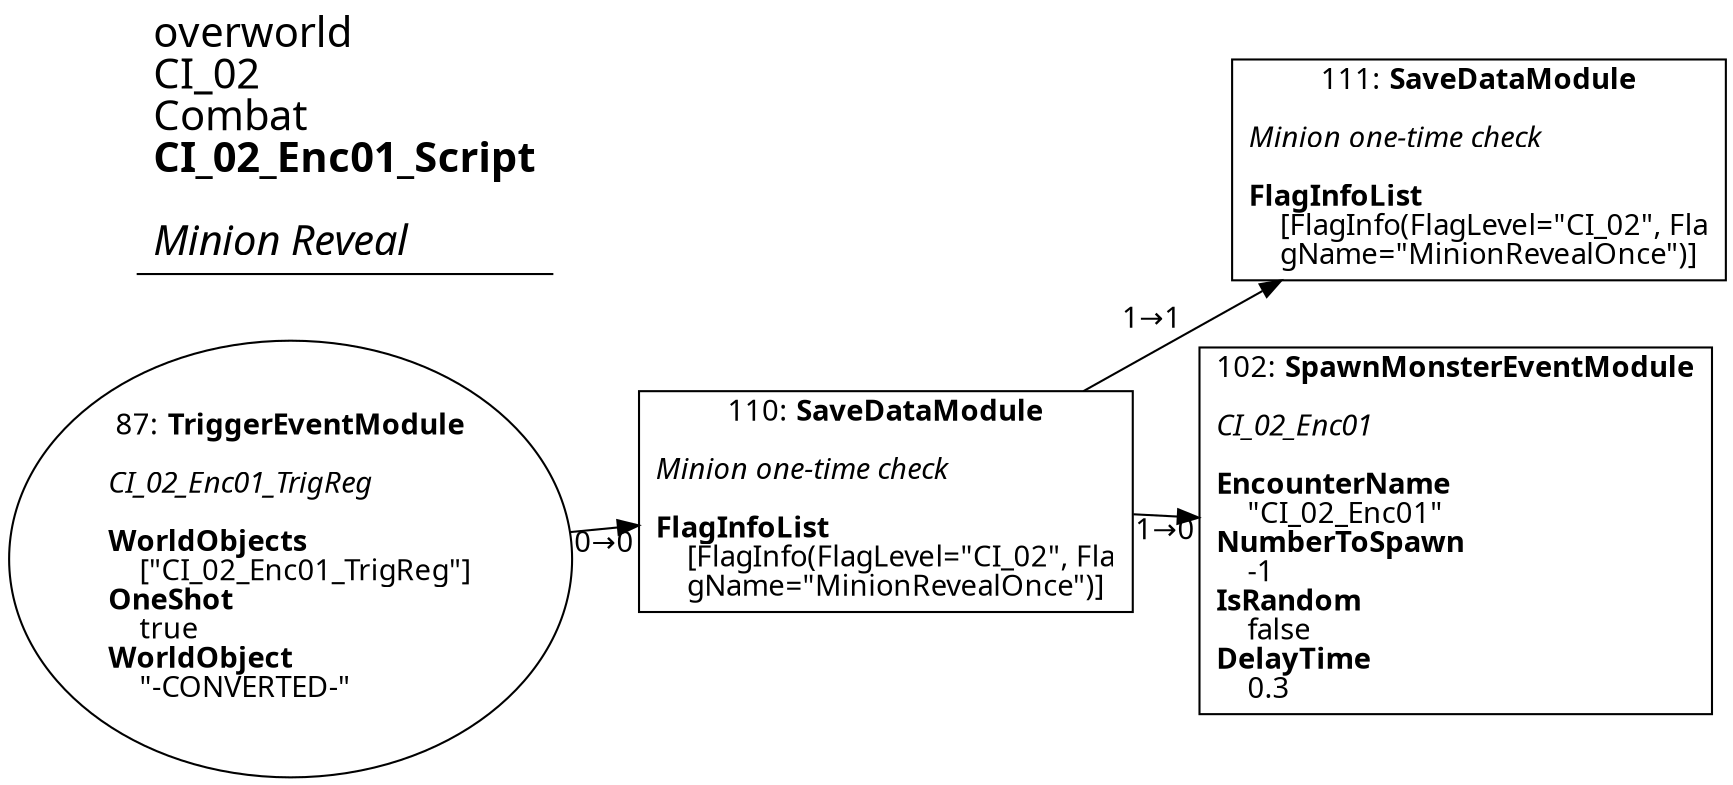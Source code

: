 digraph {
    layout = fdp;
    overlap = prism;
    sep = "+16";
    splines = spline;

    node [ shape = box ];

    graph [ fontname = "Segoe UI" ];
    node [ fontname = "Segoe UI" ];
    edge [ fontname = "Segoe UI" ];

    87 [ label = <87: <b>TriggerEventModule</b><br/><br/><i>CI_02_Enc01_TrigReg<br align="left"/></i><br align="left"/><b>WorldObjects</b><br align="left"/>    [&quot;CI_02_Enc01_TrigReg&quot;]<br align="left"/><b>OneShot</b><br align="left"/>    true<br align="left"/><b>WorldObject</b><br align="left"/>    &quot;-CONVERTED-&quot;<br align="left"/>> ];
    87 [ shape = oval ]
    87 [ pos = "-1.291,2.14!" ];
    87 -> 110 [ label = "0→0" ];

    102 [ label = <102: <b>SpawnMonsterEventModule</b><br/><br/><i>CI_02_Enc01<br align="left"/></i><br align="left"/><b>EncounterName</b><br align="left"/>    &quot;CI_02_Enc01&quot;<br align="left"/><b>NumberToSpawn</b><br align="left"/>    -1<br align="left"/><b>IsRandom</b><br align="left"/>    false<br align="left"/><b>DelayTime</b><br align="left"/>    0.3<br align="left"/>> ];
    102 [ pos = "-0.84800005,2.134!" ];

    110 [ label = <110: <b>SaveDataModule</b><br/><br/><i>Minion one-time check<br align="left"/></i><br align="left"/><b>FlagInfoList</b><br align="left"/>    [FlagInfo(FlagLevel=&quot;CI_02&quot;, Fla<br align="left"/>    gName=&quot;MinionRevealOnce&quot;)]<br align="left"/>> ];
    110 [ pos = "-1.0600001,2.1390002!" ];
    110 -> 111 [ label = "1→1" ];
    110 -> 102 [ label = "1→0" ];

    111 [ label = <111: <b>SaveDataModule</b><br/><br/><i>Minion one-time check<br align="left"/></i><br align="left"/><b>FlagInfoList</b><br align="left"/>    [FlagInfo(FlagLevel=&quot;CI_02&quot;, Fla<br align="left"/>    gName=&quot;MinionRevealOnce&quot;)]<br align="left"/>> ];
    111 [ pos = "-0.841,2.2930002!" ];

    title [ pos = "-1.292,2.2940001!" ];
    title [ shape = underline ];
    title [ label = <<font point-size="20">overworld<br align="left"/>CI_02<br align="left"/>Combat<br align="left"/><b>CI_02_Enc01_Script</b><br align="left"/><br/><i>Minion Reveal</i><br align="left"/></font>> ];
}
